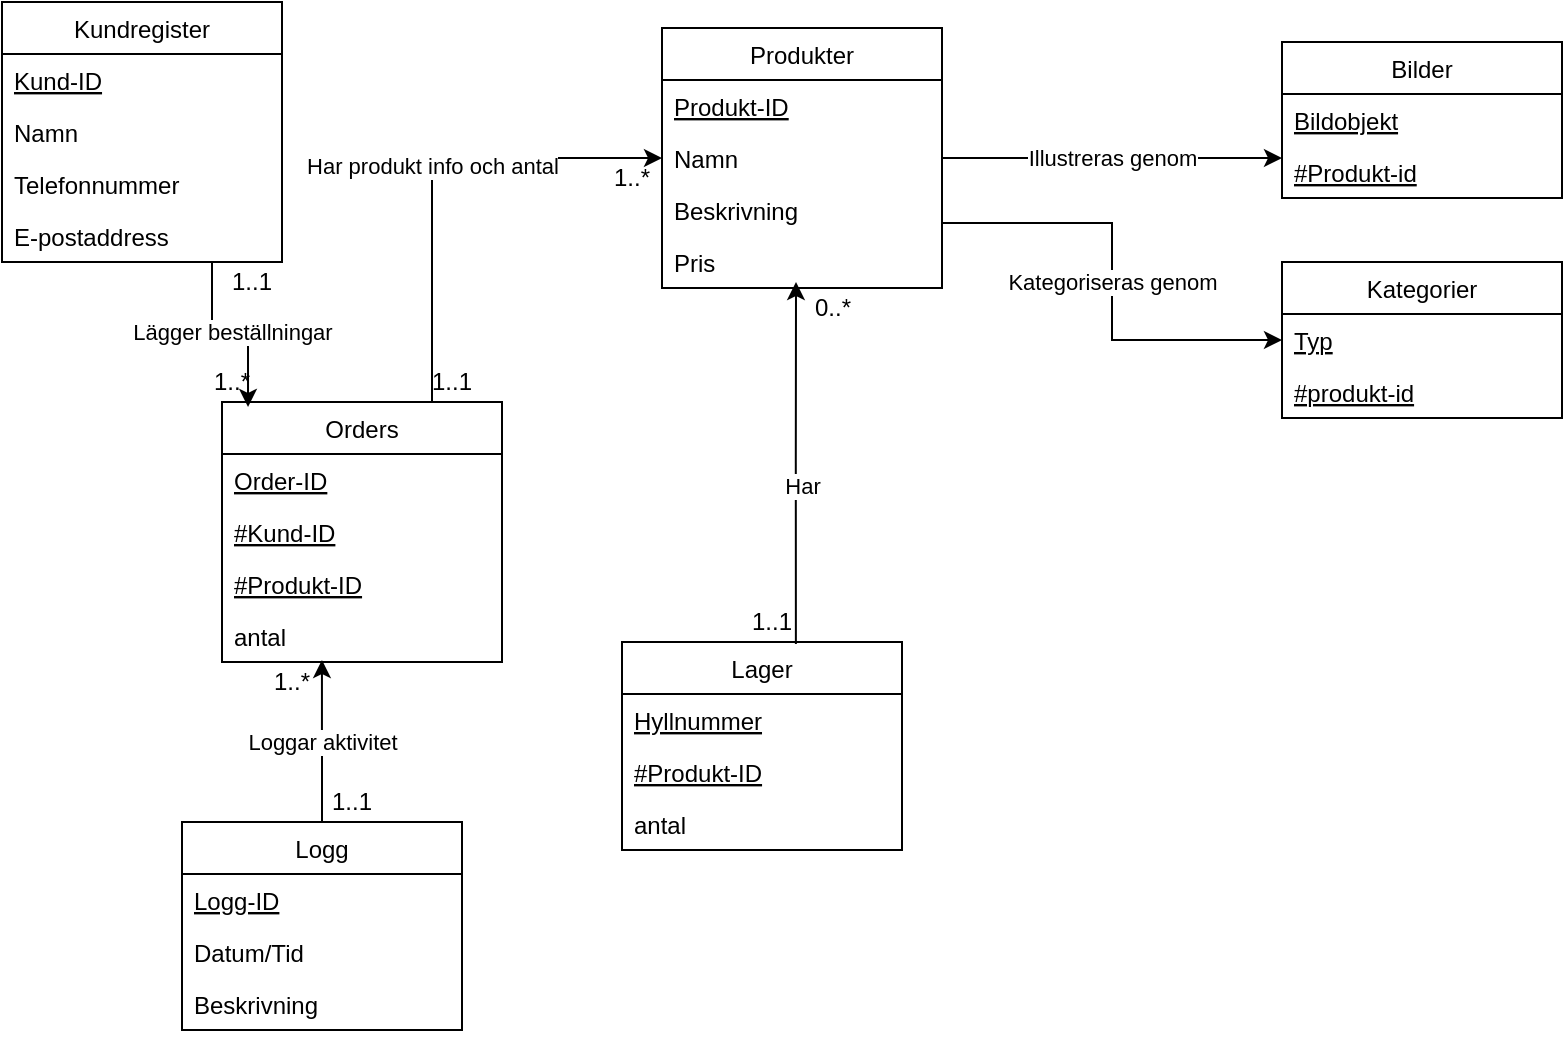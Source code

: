 <mxfile version="14.4.2" type="device"><diagram id="ruY6g5g12Gf5Bol6Vbsf" name="Page-1"><mxGraphModel dx="1422" dy="773" grid="1" gridSize="10" guides="1" tooltips="1" connect="1" arrows="1" fold="1" page="1" pageScale="1" pageWidth="850" pageHeight="1100" math="0" shadow="0"><root><mxCell id="0"/><mxCell id="1" parent="0"/><mxCell id="76yhUEIIJZGL6MdPETLe-14" value="Lägger beställningar" style="edgeStyle=orthogonalEdgeStyle;rounded=0;orthogonalLoop=1;jettySize=auto;html=1;exitX=0.75;exitY=1;exitDx=0;exitDy=0;entryX=0.093;entryY=0.019;entryDx=0;entryDy=0;entryPerimeter=0;" parent="1" source="76yhUEIIJZGL6MdPETLe-1" target="76yhUEIIJZGL6MdPETLe-6" edge="1"><mxGeometry relative="1" as="geometry"><mxPoint x="222" y="267" as="targetPoint"/></mxGeometry></mxCell><mxCell id="76yhUEIIJZGL6MdPETLe-1" value="Kundregister" style="swimlane;fontStyle=0;childLayout=stackLayout;horizontal=1;startSize=26;fillColor=none;horizontalStack=0;resizeParent=1;resizeParentMax=0;resizeLast=0;collapsible=1;marginBottom=0;" parent="1" vertex="1"><mxGeometry x="80" y="20" width="140" height="130" as="geometry"/></mxCell><mxCell id="76yhUEIIJZGL6MdPETLe-2" value="Kund-ID" style="text;strokeColor=none;fillColor=none;align=left;verticalAlign=top;spacingLeft=4;spacingRight=4;overflow=hidden;rotatable=0;points=[[0,0.5],[1,0.5]];portConstraint=eastwest;fontStyle=4" parent="76yhUEIIJZGL6MdPETLe-1" vertex="1"><mxGeometry y="26" width="140" height="26" as="geometry"/></mxCell><mxCell id="76yhUEIIJZGL6MdPETLe-3" value="Namn" style="text;strokeColor=none;fillColor=none;align=left;verticalAlign=top;spacingLeft=4;spacingRight=4;overflow=hidden;rotatable=0;points=[[0,0.5],[1,0.5]];portConstraint=eastwest;" parent="76yhUEIIJZGL6MdPETLe-1" vertex="1"><mxGeometry y="52" width="140" height="26" as="geometry"/></mxCell><mxCell id="76yhUEIIJZGL6MdPETLe-4" value="Telefonnummer" style="text;strokeColor=none;fillColor=none;align=left;verticalAlign=top;spacingLeft=4;spacingRight=4;overflow=hidden;rotatable=0;points=[[0,0.5],[1,0.5]];portConstraint=eastwest;" parent="76yhUEIIJZGL6MdPETLe-1" vertex="1"><mxGeometry y="78" width="140" height="26" as="geometry"/></mxCell><mxCell id="76yhUEIIJZGL6MdPETLe-5" value="E-postaddress" style="text;strokeColor=none;fillColor=none;align=left;verticalAlign=top;spacingLeft=4;spacingRight=4;overflow=hidden;rotatable=0;points=[[0,0.5],[1,0.5]];portConstraint=eastwest;" parent="76yhUEIIJZGL6MdPETLe-1" vertex="1"><mxGeometry y="104" width="140" height="26" as="geometry"/></mxCell><mxCell id="76yhUEIIJZGL6MdPETLe-15" value="Har produkt info och antal" style="edgeStyle=orthogonalEdgeStyle;rounded=0;orthogonalLoop=1;jettySize=auto;html=1;exitX=0.75;exitY=0;exitDx=0;exitDy=0;entryX=0;entryY=0.5;entryDx=0;entryDy=0;" parent="1" source="76yhUEIIJZGL6MdPETLe-6" target="76yhUEIIJZGL6MdPETLe-12" edge="1"><mxGeometry relative="1" as="geometry"><mxPoint x="408" y="113" as="targetPoint"/></mxGeometry></mxCell><mxCell id="76yhUEIIJZGL6MdPETLe-6" value="Orders" style="swimlane;fontStyle=0;childLayout=stackLayout;horizontal=1;startSize=26;fillColor=none;horizontalStack=0;resizeParent=1;resizeParentMax=0;resizeLast=0;collapsible=1;marginBottom=0;" parent="1" vertex="1"><mxGeometry x="190" y="220" width="140" height="130" as="geometry"/></mxCell><mxCell id="76yhUEIIJZGL6MdPETLe-7" value="Order-ID" style="text;strokeColor=none;fillColor=none;align=left;verticalAlign=top;spacingLeft=4;spacingRight=4;overflow=hidden;rotatable=0;points=[[0,0.5],[1,0.5]];portConstraint=eastwest;fontStyle=4" parent="76yhUEIIJZGL6MdPETLe-6" vertex="1"><mxGeometry y="26" width="140" height="26" as="geometry"/></mxCell><mxCell id="76yhUEIIJZGL6MdPETLe-8" value="#Kund-ID" style="text;strokeColor=none;fillColor=none;align=left;verticalAlign=top;spacingLeft=4;spacingRight=4;overflow=hidden;rotatable=0;points=[[0,0.5],[1,0.5]];portConstraint=eastwest;fontStyle=4" parent="76yhUEIIJZGL6MdPETLe-6" vertex="1"><mxGeometry y="52" width="140" height="26" as="geometry"/></mxCell><mxCell id="76yhUEIIJZGL6MdPETLe-9" value="#Produkt-ID" style="text;strokeColor=none;fillColor=none;align=left;verticalAlign=top;spacingLeft=4;spacingRight=4;overflow=hidden;rotatable=0;points=[[0,0.5],[1,0.5]];portConstraint=eastwest;fontStyle=4" parent="76yhUEIIJZGL6MdPETLe-6" vertex="1"><mxGeometry y="78" width="140" height="26" as="geometry"/></mxCell><mxCell id="76yhUEIIJZGL6MdPETLe-16" value="antal" style="text;strokeColor=none;fillColor=none;align=left;verticalAlign=top;spacingLeft=4;spacingRight=4;overflow=hidden;rotatable=0;points=[[0,0.5],[1,0.5]];portConstraint=eastwest;fontStyle=0" parent="76yhUEIIJZGL6MdPETLe-6" vertex="1"><mxGeometry y="104" width="140" height="26" as="geometry"/></mxCell><mxCell id="4TiTEVx6Y81XAUnAr4Ly-11" value="Kategoriseras genom" style="edgeStyle=orthogonalEdgeStyle;rounded=0;orthogonalLoop=1;jettySize=auto;html=1;exitX=1;exitY=0.75;exitDx=0;exitDy=0;entryX=0;entryY=0.5;entryDx=0;entryDy=0;" edge="1" parent="1" source="76yhUEIIJZGL6MdPETLe-10" target="4TiTEVx6Y81XAUnAr4Ly-8"><mxGeometry relative="1" as="geometry"/></mxCell><mxCell id="4TiTEVx6Y81XAUnAr4Ly-16" style="edgeStyle=orthogonalEdgeStyle;rounded=0;orthogonalLoop=1;jettySize=auto;html=1;exitX=0.621;exitY=0.01;exitDx=0;exitDy=0;exitPerimeter=0;" edge="1" parent="1" source="4TiTEVx6Y81XAUnAr4Ly-12"><mxGeometry relative="1" as="geometry"><mxPoint x="477" y="336" as="sourcePoint"/><mxPoint x="477" y="160" as="targetPoint"/></mxGeometry></mxCell><mxCell id="4TiTEVx6Y81XAUnAr4Ly-17" value="Har" style="edgeLabel;html=1;align=center;verticalAlign=middle;resizable=0;points=[];" vertex="1" connectable="0" parent="4TiTEVx6Y81XAUnAr4Ly-16"><mxGeometry x="-0.13" y="-3" relative="1" as="geometry"><mxPoint as="offset"/></mxGeometry></mxCell><mxCell id="76yhUEIIJZGL6MdPETLe-10" value="Produkter" style="swimlane;fontStyle=0;childLayout=stackLayout;horizontal=1;startSize=26;fillColor=none;horizontalStack=0;resizeParent=1;resizeParentMax=0;resizeLast=0;collapsible=1;marginBottom=0;" parent="1" vertex="1"><mxGeometry x="410" y="33" width="140" height="130" as="geometry"/></mxCell><mxCell id="76yhUEIIJZGL6MdPETLe-11" value="Produkt-ID" style="text;strokeColor=none;fillColor=none;align=left;verticalAlign=top;spacingLeft=4;spacingRight=4;overflow=hidden;rotatable=0;points=[[0,0.5],[1,0.5]];portConstraint=eastwest;fontStyle=4" parent="76yhUEIIJZGL6MdPETLe-10" vertex="1"><mxGeometry y="26" width="140" height="26" as="geometry"/></mxCell><mxCell id="76yhUEIIJZGL6MdPETLe-12" value="Namn" style="text;strokeColor=none;fillColor=none;align=left;verticalAlign=top;spacingLeft=4;spacingRight=4;overflow=hidden;rotatable=0;points=[[0,0.5],[1,0.5]];portConstraint=eastwest;" parent="76yhUEIIJZGL6MdPETLe-10" vertex="1"><mxGeometry y="52" width="140" height="26" as="geometry"/></mxCell><mxCell id="76yhUEIIJZGL6MdPETLe-13" value="Beskrivning" style="text;strokeColor=none;fillColor=none;align=left;verticalAlign=top;spacingLeft=4;spacingRight=4;overflow=hidden;rotatable=0;points=[[0,0.5],[1,0.5]];portConstraint=eastwest;" parent="76yhUEIIJZGL6MdPETLe-10" vertex="1"><mxGeometry y="78" width="140" height="26" as="geometry"/></mxCell><mxCell id="4TiTEVx6Y81XAUnAr4Ly-1" value="Pris" style="text;strokeColor=none;fillColor=none;align=left;verticalAlign=top;spacingLeft=4;spacingRight=4;overflow=hidden;rotatable=0;points=[[0,0.5],[1,0.5]];portConstraint=eastwest;" vertex="1" parent="76yhUEIIJZGL6MdPETLe-10"><mxGeometry y="104" width="140" height="26" as="geometry"/></mxCell><mxCell id="4TiTEVx6Y81XAUnAr4Ly-2" value="Bilder" style="swimlane;fontStyle=0;childLayout=stackLayout;horizontal=1;startSize=26;fillColor=none;horizontalStack=0;resizeParent=1;resizeParentMax=0;resizeLast=0;collapsible=1;marginBottom=0;" vertex="1" parent="1"><mxGeometry x="720" y="40" width="140" height="78" as="geometry"/></mxCell><mxCell id="4TiTEVx6Y81XAUnAr4Ly-3" value="Bildobjekt" style="text;strokeColor=none;fillColor=none;align=left;verticalAlign=top;spacingLeft=4;spacingRight=4;overflow=hidden;rotatable=0;points=[[0,0.5],[1,0.5]];portConstraint=eastwest;fontStyle=4" vertex="1" parent="4TiTEVx6Y81XAUnAr4Ly-2"><mxGeometry y="26" width="140" height="26" as="geometry"/></mxCell><mxCell id="4TiTEVx6Y81XAUnAr4Ly-4" value="#Produkt-id" style="text;strokeColor=none;fillColor=none;align=left;verticalAlign=top;spacingLeft=4;spacingRight=4;overflow=hidden;rotatable=0;points=[[0,0.5],[1,0.5]];portConstraint=eastwest;fontStyle=4" vertex="1" parent="4TiTEVx6Y81XAUnAr4Ly-2"><mxGeometry y="52" width="140" height="26" as="geometry"/></mxCell><mxCell id="4TiTEVx6Y81XAUnAr4Ly-6" value="Illustreras genom" style="edgeStyle=orthogonalEdgeStyle;rounded=0;orthogonalLoop=1;jettySize=auto;html=1;exitX=1;exitY=0.5;exitDx=0;exitDy=0;entryX=0;entryY=0.231;entryDx=0;entryDy=0;entryPerimeter=0;" edge="1" parent="1" source="76yhUEIIJZGL6MdPETLe-12" target="4TiTEVx6Y81XAUnAr4Ly-4"><mxGeometry relative="1" as="geometry"/></mxCell><mxCell id="4TiTEVx6Y81XAUnAr4Ly-7" value="Kategorier" style="swimlane;fontStyle=0;childLayout=stackLayout;horizontal=1;startSize=26;fillColor=none;horizontalStack=0;resizeParent=1;resizeParentMax=0;resizeLast=0;collapsible=1;marginBottom=0;" vertex="1" parent="1"><mxGeometry x="720" y="150" width="140" height="78" as="geometry"/></mxCell><mxCell id="4TiTEVx6Y81XAUnAr4Ly-8" value="Typ" style="text;strokeColor=none;fillColor=none;align=left;verticalAlign=top;spacingLeft=4;spacingRight=4;overflow=hidden;rotatable=0;points=[[0,0.5],[1,0.5]];portConstraint=eastwest;fontStyle=4" vertex="1" parent="4TiTEVx6Y81XAUnAr4Ly-7"><mxGeometry y="26" width="140" height="26" as="geometry"/></mxCell><mxCell id="4TiTEVx6Y81XAUnAr4Ly-9" value="#produkt-id" style="text;strokeColor=none;fillColor=none;align=left;verticalAlign=top;spacingLeft=4;spacingRight=4;overflow=hidden;rotatable=0;points=[[0,0.5],[1,0.5]];portConstraint=eastwest;fontStyle=4" vertex="1" parent="4TiTEVx6Y81XAUnAr4Ly-7"><mxGeometry y="52" width="140" height="26" as="geometry"/></mxCell><mxCell id="4TiTEVx6Y81XAUnAr4Ly-12" value="Lager" style="swimlane;fontStyle=0;childLayout=stackLayout;horizontal=1;startSize=26;fillColor=none;horizontalStack=0;resizeParent=1;resizeParentMax=0;resizeLast=0;collapsible=1;marginBottom=0;" vertex="1" parent="1"><mxGeometry x="390" y="340" width="140" height="104" as="geometry"/></mxCell><mxCell id="4TiTEVx6Y81XAUnAr4Ly-13" value="Hyllnummer" style="text;strokeColor=none;fillColor=none;align=left;verticalAlign=top;spacingLeft=4;spacingRight=4;overflow=hidden;rotatable=0;points=[[0,0.5],[1,0.5]];portConstraint=eastwest;fontStyle=4" vertex="1" parent="4TiTEVx6Y81XAUnAr4Ly-12"><mxGeometry y="26" width="140" height="26" as="geometry"/></mxCell><mxCell id="4TiTEVx6Y81XAUnAr4Ly-14" value="#Produkt-ID" style="text;strokeColor=none;fillColor=none;align=left;verticalAlign=top;spacingLeft=4;spacingRight=4;overflow=hidden;rotatable=0;points=[[0,0.5],[1,0.5]];portConstraint=eastwest;fontStyle=4" vertex="1" parent="4TiTEVx6Y81XAUnAr4Ly-12"><mxGeometry y="52" width="140" height="26" as="geometry"/></mxCell><mxCell id="4TiTEVx6Y81XAUnAr4Ly-15" value="antal" style="text;strokeColor=none;fillColor=none;align=left;verticalAlign=top;spacingLeft=4;spacingRight=4;overflow=hidden;rotatable=0;points=[[0,0.5],[1,0.5]];portConstraint=eastwest;" vertex="1" parent="4TiTEVx6Y81XAUnAr4Ly-12"><mxGeometry y="78" width="140" height="26" as="geometry"/></mxCell><mxCell id="4TiTEVx6Y81XAUnAr4Ly-22" value="Loggar aktivitet" style="edgeStyle=orthogonalEdgeStyle;rounded=0;orthogonalLoop=1;jettySize=auto;html=1;exitX=0.5;exitY=0;exitDx=0;exitDy=0;entryX=0.357;entryY=0.962;entryDx=0;entryDy=0;entryPerimeter=0;" edge="1" parent="1" source="4TiTEVx6Y81XAUnAr4Ly-18" target="76yhUEIIJZGL6MdPETLe-16"><mxGeometry relative="1" as="geometry"/></mxCell><mxCell id="4TiTEVx6Y81XAUnAr4Ly-18" value="Logg" style="swimlane;fontStyle=0;childLayout=stackLayout;horizontal=1;startSize=26;fillColor=none;horizontalStack=0;resizeParent=1;resizeParentMax=0;resizeLast=0;collapsible=1;marginBottom=0;" vertex="1" parent="1"><mxGeometry x="170" y="430" width="140" height="104" as="geometry"/></mxCell><mxCell id="4TiTEVx6Y81XAUnAr4Ly-19" value="Logg-ID" style="text;strokeColor=none;fillColor=none;align=left;verticalAlign=top;spacingLeft=4;spacingRight=4;overflow=hidden;rotatable=0;points=[[0,0.5],[1,0.5]];portConstraint=eastwest;fontStyle=4" vertex="1" parent="4TiTEVx6Y81XAUnAr4Ly-18"><mxGeometry y="26" width="140" height="26" as="geometry"/></mxCell><mxCell id="4TiTEVx6Y81XAUnAr4Ly-20" value="Datum/Tid" style="text;strokeColor=none;fillColor=none;align=left;verticalAlign=top;spacingLeft=4;spacingRight=4;overflow=hidden;rotatable=0;points=[[0,0.5],[1,0.5]];portConstraint=eastwest;" vertex="1" parent="4TiTEVx6Y81XAUnAr4Ly-18"><mxGeometry y="52" width="140" height="26" as="geometry"/></mxCell><mxCell id="4TiTEVx6Y81XAUnAr4Ly-24" value="Beskrivning" style="text;strokeColor=none;fillColor=none;align=left;verticalAlign=top;spacingLeft=4;spacingRight=4;overflow=hidden;rotatable=0;points=[[0,0.5],[1,0.5]];portConstraint=eastwest;" vertex="1" parent="4TiTEVx6Y81XAUnAr4Ly-18"><mxGeometry y="78" width="140" height="26" as="geometry"/></mxCell><mxCell id="4TiTEVx6Y81XAUnAr4Ly-26" value="&lt;font style=&quot;font-size: 12px&quot;&gt;1..*&lt;/font&gt;" style="text;html=1;strokeColor=none;fillColor=none;align=center;verticalAlign=middle;whiteSpace=wrap;rounded=0;" vertex="1" parent="1"><mxGeometry x="390" y="98" width="10" height="20" as="geometry"/></mxCell><mxCell id="4TiTEVx6Y81XAUnAr4Ly-28" value="1..1" style="text;html=1;strokeColor=none;fillColor=none;align=center;verticalAlign=middle;whiteSpace=wrap;rounded=0;" vertex="1" parent="1"><mxGeometry x="300" y="200" width="10" height="20" as="geometry"/></mxCell><mxCell id="4TiTEVx6Y81XAUnAr4Ly-29" value="&lt;font style=&quot;font-size: 12px&quot;&gt;1..1&lt;/font&gt;" style="text;html=1;strokeColor=none;fillColor=none;align=center;verticalAlign=middle;whiteSpace=wrap;rounded=0;" vertex="1" parent="1"><mxGeometry x="200" y="150" width="10" height="20" as="geometry"/></mxCell><mxCell id="4TiTEVx6Y81XAUnAr4Ly-30" value="&lt;font style=&quot;font-size: 12px&quot;&gt;1..*&lt;/font&gt;" style="text;html=1;strokeColor=none;fillColor=none;align=center;verticalAlign=middle;whiteSpace=wrap;rounded=0;" vertex="1" parent="1"><mxGeometry x="190" y="200" width="10" height="20" as="geometry"/></mxCell><mxCell id="4TiTEVx6Y81XAUnAr4Ly-31" value="1..1" style="text;html=1;strokeColor=none;fillColor=none;align=center;verticalAlign=middle;whiteSpace=wrap;rounded=0;" vertex="1" parent="1"><mxGeometry x="250" y="410" width="10" height="20" as="geometry"/></mxCell><mxCell id="4TiTEVx6Y81XAUnAr4Ly-33" value="&lt;font style=&quot;font-size: 12px&quot;&gt;1..*&lt;/font&gt;" style="text;html=1;strokeColor=none;fillColor=none;align=center;verticalAlign=middle;whiteSpace=wrap;rounded=0;" vertex="1" parent="1"><mxGeometry x="220" y="350" width="10" height="20" as="geometry"/></mxCell><mxCell id="4TiTEVx6Y81XAUnAr4Ly-35" value="&lt;font style=&quot;font-size: 12px&quot;&gt;0..*&lt;/font&gt;" style="text;html=1;align=center;verticalAlign=middle;resizable=0;points=[];autosize=1;" vertex="1" parent="1"><mxGeometry x="480" y="163" width="30" height="20" as="geometry"/></mxCell><mxCell id="4TiTEVx6Y81XAUnAr4Ly-36" value="1..1" style="text;html=1;strokeColor=none;fillColor=none;align=center;verticalAlign=middle;whiteSpace=wrap;rounded=0;" vertex="1" parent="1"><mxGeometry x="460" y="320" width="10" height="20" as="geometry"/></mxCell></root></mxGraphModel></diagram></mxfile>